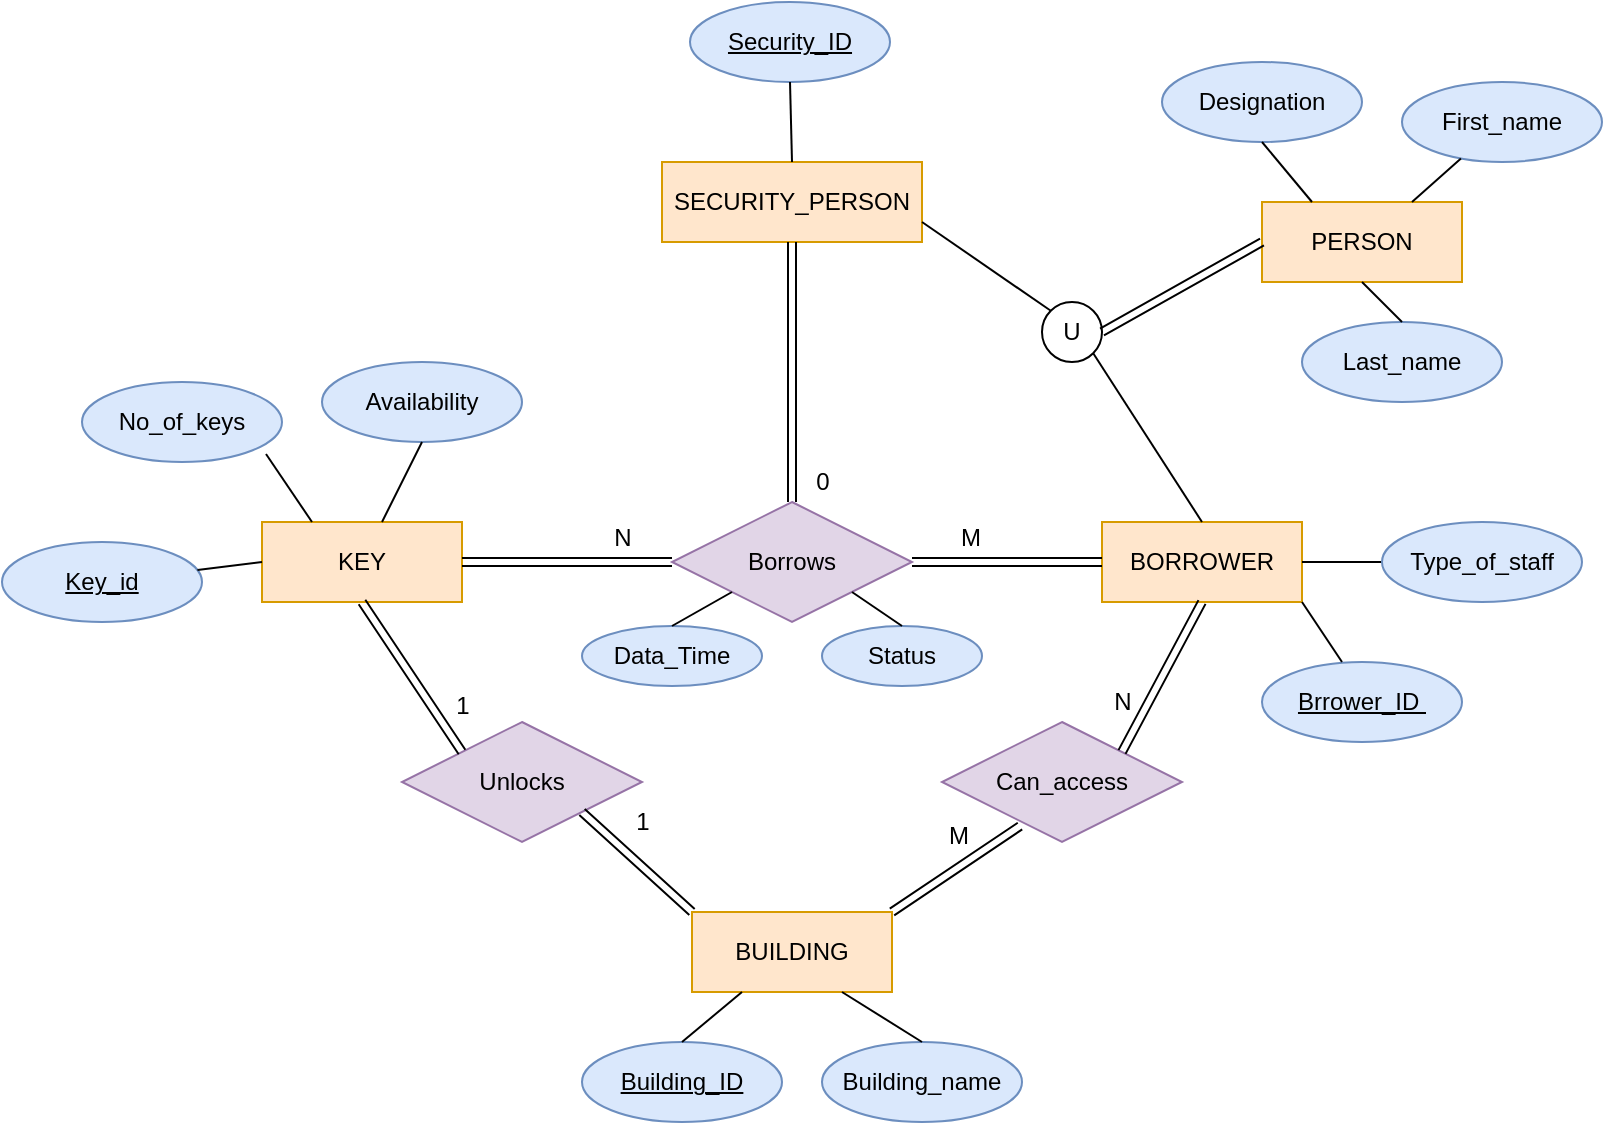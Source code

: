<mxfile version="13.3.0" type="device"><diagram id="C5RBs43oDa-KdzZeNtuy" name="Page-1"><mxGraphModel dx="1422" dy="745" grid="1" gridSize="10" guides="1" tooltips="1" connect="1" arrows="1" fold="1" page="1" pageScale="1" pageWidth="1169" pageHeight="827" math="0" shadow="0"><root><mxCell id="WIyWlLk6GJQsqaUBKTNV-0"/><mxCell id="WIyWlLk6GJQsqaUBKTNV-1" parent="WIyWlLk6GJQsqaUBKTNV-0"/><mxCell id="yvYBeR_dejq_XrhqxJQM-0" value="Borrows" style="shape=rhombus;perimeter=rhombusPerimeter;whiteSpace=wrap;html=1;align=center;fillColor=#e1d5e7;strokeColor=#9673a6;" vertex="1" parent="WIyWlLk6GJQsqaUBKTNV-1"><mxGeometry x="520" y="400" width="120" height="60" as="geometry"/></mxCell><mxCell id="yvYBeR_dejq_XrhqxJQM-1" value="BORROWER" style="whiteSpace=wrap;html=1;align=center;fillColor=#ffe6cc;strokeColor=#d79b00;" vertex="1" parent="WIyWlLk6GJQsqaUBKTNV-1"><mxGeometry x="735" y="410" width="100" height="40" as="geometry"/></mxCell><mxCell id="yvYBeR_dejq_XrhqxJQM-2" value="KEY" style="whiteSpace=wrap;html=1;align=center;labelBackgroundColor=none;labelBorderColor=none;fillColor=#ffe6cc;strokeColor=#d79b00;" vertex="1" parent="WIyWlLk6GJQsqaUBKTNV-1"><mxGeometry x="315" y="410" width="100" height="40" as="geometry"/></mxCell><mxCell id="yvYBeR_dejq_XrhqxJQM-3" value="SECURITY_PERSON" style="whiteSpace=wrap;html=1;align=center;fillColor=#ffe6cc;strokeColor=#d79b00;" vertex="1" parent="WIyWlLk6GJQsqaUBKTNV-1"><mxGeometry x="515" y="230" width="130" height="40" as="geometry"/></mxCell><mxCell id="yvYBeR_dejq_XrhqxJQM-4" value="BUILDING" style="whiteSpace=wrap;html=1;align=center;fillColor=#ffe6cc;strokeColor=#d79b00;" vertex="1" parent="WIyWlLk6GJQsqaUBKTNV-1"><mxGeometry x="530" y="605" width="100" height="40" as="geometry"/></mxCell><mxCell id="yvYBeR_dejq_XrhqxJQM-5" value="PERSON" style="whiteSpace=wrap;html=1;align=center;fillColor=#ffe6cc;strokeColor=#d79b00;" vertex="1" parent="WIyWlLk6GJQsqaUBKTNV-1"><mxGeometry x="815" y="250" width="100" height="40" as="geometry"/></mxCell><mxCell id="yvYBeR_dejq_XrhqxJQM-6" value="U" style="ellipse;whiteSpace=wrap;html=1;aspect=fixed;" vertex="1" parent="WIyWlLk6GJQsqaUBKTNV-1"><mxGeometry x="705" y="300" width="30" height="30" as="geometry"/></mxCell><mxCell id="yvYBeR_dejq_XrhqxJQM-7" value="" style="shape=link;html=1;entryX=0;entryY=0.5;entryDx=0;entryDy=0;exitX=1;exitY=0.5;exitDx=0;exitDy=0;" edge="1" parent="WIyWlLk6GJQsqaUBKTNV-1" source="yvYBeR_dejq_XrhqxJQM-6" target="yvYBeR_dejq_XrhqxJQM-5"><mxGeometry width="50" height="50" relative="1" as="geometry"><mxPoint x="555" y="450" as="sourcePoint"/><mxPoint x="605" y="400" as="targetPoint"/></mxGeometry></mxCell><mxCell id="yvYBeR_dejq_XrhqxJQM-15" value="" style="shape=link;html=1;entryX=0.5;entryY=1;entryDx=0;entryDy=0;" edge="1" parent="WIyWlLk6GJQsqaUBKTNV-1" source="yvYBeR_dejq_XrhqxJQM-0" target="yvYBeR_dejq_XrhqxJQM-3"><mxGeometry width="50" height="50" relative="1" as="geometry"><mxPoint x="555" y="450" as="sourcePoint"/><mxPoint x="605" y="400" as="targetPoint"/></mxGeometry></mxCell><mxCell id="yvYBeR_dejq_XrhqxJQM-18" value="" style="shape=link;html=1;exitX=1;exitY=0.5;exitDx=0;exitDy=0;" edge="1" parent="WIyWlLk6GJQsqaUBKTNV-1" source="yvYBeR_dejq_XrhqxJQM-2" target="yvYBeR_dejq_XrhqxJQM-0"><mxGeometry width="50" height="50" relative="1" as="geometry"><mxPoint x="555" y="450" as="sourcePoint"/><mxPoint x="605" y="400" as="targetPoint"/></mxGeometry></mxCell><mxCell id="yvYBeR_dejq_XrhqxJQM-19" value="" style="shape=link;html=1;entryX=0;entryY=0.5;entryDx=0;entryDy=0;exitX=1;exitY=0.5;exitDx=0;exitDy=0;" edge="1" parent="WIyWlLk6GJQsqaUBKTNV-1" source="yvYBeR_dejq_XrhqxJQM-0" target="yvYBeR_dejq_XrhqxJQM-1"><mxGeometry width="50" height="50" relative="1" as="geometry"><mxPoint x="655" y="470" as="sourcePoint"/><mxPoint x="605" y="400" as="targetPoint"/></mxGeometry></mxCell><mxCell id="yvYBeR_dejq_XrhqxJQM-20" value="Unlocks" style="shape=rhombus;perimeter=rhombusPerimeter;whiteSpace=wrap;html=1;align=center;fillColor=#e1d5e7;strokeColor=#9673a6;" vertex="1" parent="WIyWlLk6GJQsqaUBKTNV-1"><mxGeometry x="385" y="510" width="120" height="60" as="geometry"/></mxCell><mxCell id="yvYBeR_dejq_XrhqxJQM-21" value="Can_access" style="shape=rhombus;perimeter=rhombusPerimeter;whiteSpace=wrap;html=1;align=center;fillColor=#e1d5e7;strokeColor=#9673a6;" vertex="1" parent="WIyWlLk6GJQsqaUBKTNV-1"><mxGeometry x="655" y="510" width="120" height="60" as="geometry"/></mxCell><mxCell id="yvYBeR_dejq_XrhqxJQM-22" value="" style="shape=link;html=1;exitX=1;exitY=0;exitDx=0;exitDy=0;entryX=0.5;entryY=1;entryDx=0;entryDy=0;" edge="1" parent="WIyWlLk6GJQsqaUBKTNV-1" source="yvYBeR_dejq_XrhqxJQM-21" target="yvYBeR_dejq_XrhqxJQM-1"><mxGeometry width="50" height="50" relative="1" as="geometry"><mxPoint x="555" y="450" as="sourcePoint"/><mxPoint x="605" y="400" as="targetPoint"/></mxGeometry></mxCell><mxCell id="yvYBeR_dejq_XrhqxJQM-23" value="" style="shape=link;html=1;exitX=1;exitY=0;exitDx=0;exitDy=0;entryX=0.325;entryY=0.867;entryDx=0;entryDy=0;entryPerimeter=0;" edge="1" parent="WIyWlLk6GJQsqaUBKTNV-1" source="yvYBeR_dejq_XrhqxJQM-4" target="yvYBeR_dejq_XrhqxJQM-21"><mxGeometry width="50" height="50" relative="1" as="geometry"><mxPoint x="555" y="450" as="sourcePoint"/><mxPoint x="605" y="400" as="targetPoint"/></mxGeometry></mxCell><mxCell id="yvYBeR_dejq_XrhqxJQM-24" value="" style="shape=link;html=1;exitX=1;exitY=1;exitDx=0;exitDy=0;entryX=0;entryY=0;entryDx=0;entryDy=0;" edge="1" parent="WIyWlLk6GJQsqaUBKTNV-1" source="yvYBeR_dejq_XrhqxJQM-20" target="yvYBeR_dejq_XrhqxJQM-4"><mxGeometry width="50" height="50" relative="1" as="geometry"><mxPoint x="555" y="450" as="sourcePoint"/><mxPoint x="605" y="400" as="targetPoint"/></mxGeometry></mxCell><mxCell id="yvYBeR_dejq_XrhqxJQM-25" value="" style="shape=link;html=1;exitX=0.5;exitY=1;exitDx=0;exitDy=0;entryX=0;entryY=0;entryDx=0;entryDy=0;" edge="1" parent="WIyWlLk6GJQsqaUBKTNV-1" source="yvYBeR_dejq_XrhqxJQM-2" target="yvYBeR_dejq_XrhqxJQM-20"><mxGeometry width="50" height="50" relative="1" as="geometry"><mxPoint x="555" y="450" as="sourcePoint"/><mxPoint x="605" y="400" as="targetPoint"/></mxGeometry></mxCell><mxCell id="yvYBeR_dejq_XrhqxJQM-26" value="1" style="text;html=1;align=center;verticalAlign=middle;resizable=0;points=[];autosize=1;" vertex="1" parent="WIyWlLk6GJQsqaUBKTNV-1"><mxGeometry x="405" y="492" width="20" height="20" as="geometry"/></mxCell><mxCell id="yvYBeR_dejq_XrhqxJQM-28" value="1" style="text;html=1;align=center;verticalAlign=middle;resizable=0;points=[];autosize=1;" vertex="1" parent="WIyWlLk6GJQsqaUBKTNV-1"><mxGeometry x="495" y="550" width="20" height="20" as="geometry"/></mxCell><mxCell id="yvYBeR_dejq_XrhqxJQM-32" value="M" style="text;html=1;align=center;verticalAlign=middle;resizable=0;points=[];autosize=1;" vertex="1" parent="WIyWlLk6GJQsqaUBKTNV-1"><mxGeometry x="648" y="557" width="30" height="20" as="geometry"/></mxCell><mxCell id="yvYBeR_dejq_XrhqxJQM-33" value="N" style="text;html=1;align=center;verticalAlign=middle;resizable=0;points=[];autosize=1;" vertex="1" parent="WIyWlLk6GJQsqaUBKTNV-1"><mxGeometry x="735" y="490" width="20" height="20" as="geometry"/></mxCell><mxCell id="yvYBeR_dejq_XrhqxJQM-34" value="M" style="text;html=1;align=center;verticalAlign=middle;resizable=0;points=[];autosize=1;" vertex="1" parent="WIyWlLk6GJQsqaUBKTNV-1"><mxGeometry x="654" y="408" width="30" height="20" as="geometry"/></mxCell><mxCell id="yvYBeR_dejq_XrhqxJQM-36" value="N" style="text;html=1;align=center;verticalAlign=middle;resizable=0;points=[];autosize=1;" vertex="1" parent="WIyWlLk6GJQsqaUBKTNV-1"><mxGeometry x="485" y="408" width="20" height="20" as="geometry"/></mxCell><mxCell id="yvYBeR_dejq_XrhqxJQM-37" value="0" style="text;html=1;align=center;verticalAlign=middle;resizable=0;points=[];autosize=1;" vertex="1" parent="WIyWlLk6GJQsqaUBKTNV-1"><mxGeometry x="585" y="380" width="20" height="20" as="geometry"/></mxCell><mxCell id="yvYBeR_dejq_XrhqxJQM-38" value="" style="endArrow=none;html=1;entryX=1;entryY=1;entryDx=0;entryDy=0;exitX=0.5;exitY=0;exitDx=0;exitDy=0;" edge="1" parent="WIyWlLk6GJQsqaUBKTNV-1" source="yvYBeR_dejq_XrhqxJQM-1" target="yvYBeR_dejq_XrhqxJQM-6"><mxGeometry width="50" height="50" relative="1" as="geometry"><mxPoint x="555" y="450" as="sourcePoint"/><mxPoint x="605" y="400" as="targetPoint"/></mxGeometry></mxCell><mxCell id="yvYBeR_dejq_XrhqxJQM-39" value="" style="endArrow=none;html=1;entryX=1;entryY=0.75;entryDx=0;entryDy=0;exitX=0;exitY=0;exitDx=0;exitDy=0;" edge="1" parent="WIyWlLk6GJQsqaUBKTNV-1" source="yvYBeR_dejq_XrhqxJQM-6" target="yvYBeR_dejq_XrhqxJQM-3"><mxGeometry width="50" height="50" relative="1" as="geometry"><mxPoint x="555" y="450" as="sourcePoint"/><mxPoint x="605" y="400" as="targetPoint"/></mxGeometry></mxCell><mxCell id="yvYBeR_dejq_XrhqxJQM-43" value="Key_id" style="ellipse;whiteSpace=wrap;html=1;align=center;fontStyle=4;fillColor=#dae8fc;strokeColor=#6c8ebf;" vertex="1" parent="WIyWlLk6GJQsqaUBKTNV-1"><mxGeometry x="185" y="420" width="100" height="40" as="geometry"/></mxCell><mxCell id="yvYBeR_dejq_XrhqxJQM-44" value="No_of_keys" style="ellipse;whiteSpace=wrap;html=1;align=center;fillColor=#dae8fc;strokeColor=#6c8ebf;" vertex="1" parent="WIyWlLk6GJQsqaUBKTNV-1"><mxGeometry x="225" y="340" width="100" height="40" as="geometry"/></mxCell><mxCell id="yvYBeR_dejq_XrhqxJQM-45" value="Availability" style="ellipse;whiteSpace=wrap;html=1;align=center;fillColor=#dae8fc;strokeColor=#6c8ebf;" vertex="1" parent="WIyWlLk6GJQsqaUBKTNV-1"><mxGeometry x="345" y="330" width="100" height="40" as="geometry"/></mxCell><mxCell id="yvYBeR_dejq_XrhqxJQM-46" value="" style="endArrow=none;html=1;exitX=0.5;exitY=1;exitDx=0;exitDy=0;" edge="1" parent="WIyWlLk6GJQsqaUBKTNV-1" source="yvYBeR_dejq_XrhqxJQM-45" target="yvYBeR_dejq_XrhqxJQM-2"><mxGeometry width="50" height="50" relative="1" as="geometry"><mxPoint x="555" y="580" as="sourcePoint"/><mxPoint x="605" y="530" as="targetPoint"/></mxGeometry></mxCell><mxCell id="yvYBeR_dejq_XrhqxJQM-47" value="" style="endArrow=none;html=1;exitX=0.92;exitY=0.9;exitDx=0;exitDy=0;exitPerimeter=0;entryX=0.25;entryY=0;entryDx=0;entryDy=0;" edge="1" parent="WIyWlLk6GJQsqaUBKTNV-1" source="yvYBeR_dejq_XrhqxJQM-44" target="yvYBeR_dejq_XrhqxJQM-2"><mxGeometry width="50" height="50" relative="1" as="geometry"><mxPoint x="555" y="580" as="sourcePoint"/><mxPoint x="605" y="530" as="targetPoint"/></mxGeometry></mxCell><mxCell id="yvYBeR_dejq_XrhqxJQM-48" value="" style="endArrow=none;html=1;entryX=0;entryY=0.5;entryDx=0;entryDy=0;" edge="1" parent="WIyWlLk6GJQsqaUBKTNV-1" source="yvYBeR_dejq_XrhqxJQM-43" target="yvYBeR_dejq_XrhqxJQM-2"><mxGeometry width="50" height="50" relative="1" as="geometry"><mxPoint x="555" y="580" as="sourcePoint"/><mxPoint x="605" y="530" as="targetPoint"/></mxGeometry></mxCell><mxCell id="yvYBeR_dejq_XrhqxJQM-49" value="Security_ID" style="ellipse;whiteSpace=wrap;html=1;align=center;fontStyle=4;fillColor=#dae8fc;strokeColor=#6c8ebf;" vertex="1" parent="WIyWlLk6GJQsqaUBKTNV-1"><mxGeometry x="529" y="150" width="100" height="40" as="geometry"/></mxCell><mxCell id="yvYBeR_dejq_XrhqxJQM-50" value="Brrower_ID&amp;nbsp;" style="ellipse;whiteSpace=wrap;html=1;align=center;fontStyle=4;fillColor=#dae8fc;strokeColor=#6c8ebf;" vertex="1" parent="WIyWlLk6GJQsqaUBKTNV-1"><mxGeometry x="815" y="480" width="100" height="40" as="geometry"/></mxCell><mxCell id="yvYBeR_dejq_XrhqxJQM-51" value="Building_ID" style="ellipse;whiteSpace=wrap;html=1;align=center;fontStyle=4;fillColor=#dae8fc;strokeColor=#6c8ebf;" vertex="1" parent="WIyWlLk6GJQsqaUBKTNV-1"><mxGeometry x="475" y="670" width="100" height="40" as="geometry"/></mxCell><mxCell id="yvYBeR_dejq_XrhqxJQM-52" value="Last_name" style="ellipse;whiteSpace=wrap;html=1;align=center;fillColor=#dae8fc;strokeColor=#6c8ebf;" vertex="1" parent="WIyWlLk6GJQsqaUBKTNV-1"><mxGeometry x="835" y="310" width="100" height="40" as="geometry"/></mxCell><mxCell id="yvYBeR_dejq_XrhqxJQM-53" value="First_name" style="ellipse;whiteSpace=wrap;html=1;align=center;fillColor=#dae8fc;strokeColor=#6c8ebf;" vertex="1" parent="WIyWlLk6GJQsqaUBKTNV-1"><mxGeometry x="885" y="190" width="100" height="40" as="geometry"/></mxCell><mxCell id="yvYBeR_dejq_XrhqxJQM-54" value="Designation" style="ellipse;whiteSpace=wrap;html=1;align=center;fillColor=#dae8fc;strokeColor=#6c8ebf;" vertex="1" parent="WIyWlLk6GJQsqaUBKTNV-1"><mxGeometry x="765" y="180" width="100" height="40" as="geometry"/></mxCell><mxCell id="yvYBeR_dejq_XrhqxJQM-55" value="" style="endArrow=none;html=1;exitX=0.25;exitY=0;exitDx=0;exitDy=0;entryX=0.5;entryY=1;entryDx=0;entryDy=0;" edge="1" parent="WIyWlLk6GJQsqaUBKTNV-1" source="yvYBeR_dejq_XrhqxJQM-5" target="yvYBeR_dejq_XrhqxJQM-54"><mxGeometry width="50" height="50" relative="1" as="geometry"><mxPoint x="815" y="260" as="sourcePoint"/><mxPoint x="865" y="210" as="targetPoint"/></mxGeometry></mxCell><mxCell id="yvYBeR_dejq_XrhqxJQM-56" value="" style="endArrow=none;html=1;entryX=0.5;entryY=1;entryDx=0;entryDy=0;exitX=0.5;exitY=0;exitDx=0;exitDy=0;" edge="1" parent="WIyWlLk6GJQsqaUBKTNV-1" source="yvYBeR_dejq_XrhqxJQM-52" target="yvYBeR_dejq_XrhqxJQM-5"><mxGeometry width="50" height="50" relative="1" as="geometry"><mxPoint x="855" y="330" as="sourcePoint"/><mxPoint x="905" y="280" as="targetPoint"/></mxGeometry></mxCell><mxCell id="yvYBeR_dejq_XrhqxJQM-57" value="" style="endArrow=none;html=1;exitX=0.75;exitY=0;exitDx=0;exitDy=0;" edge="1" parent="WIyWlLk6GJQsqaUBKTNV-1" source="yvYBeR_dejq_XrhqxJQM-5" target="yvYBeR_dejq_XrhqxJQM-53"><mxGeometry width="50" height="50" relative="1" as="geometry"><mxPoint x="885" y="275" as="sourcePoint"/><mxPoint x="935" y="225" as="targetPoint"/></mxGeometry></mxCell><mxCell id="yvYBeR_dejq_XrhqxJQM-59" value="" style="endArrow=none;html=1;entryX=1;entryY=1;entryDx=0;entryDy=0;exitX=0.4;exitY=0;exitDx=0;exitDy=0;exitPerimeter=0;" edge="1" parent="WIyWlLk6GJQsqaUBKTNV-1" source="yvYBeR_dejq_XrhqxJQM-50" target="yvYBeR_dejq_XrhqxJQM-1"><mxGeometry width="50" height="50" relative="1" as="geometry"><mxPoint x="555" y="500" as="sourcePoint"/><mxPoint x="605" y="450" as="targetPoint"/></mxGeometry></mxCell><mxCell id="yvYBeR_dejq_XrhqxJQM-63" value="" style="endArrow=none;html=1;entryX=0.5;entryY=1;entryDx=0;entryDy=0;exitX=0.5;exitY=0;exitDx=0;exitDy=0;" edge="1" parent="WIyWlLk6GJQsqaUBKTNV-1" source="yvYBeR_dejq_XrhqxJQM-3" target="yvYBeR_dejq_XrhqxJQM-49"><mxGeometry width="50" height="50" relative="1" as="geometry"><mxPoint x="555" y="480" as="sourcePoint"/><mxPoint x="605" y="430" as="targetPoint"/></mxGeometry></mxCell><mxCell id="yvYBeR_dejq_XrhqxJQM-65" value="" style="endArrow=none;html=1;entryX=0;entryY=0.5;entryDx=0;entryDy=0;exitX=1;exitY=0.5;exitDx=0;exitDy=0;" edge="1" parent="WIyWlLk6GJQsqaUBKTNV-1" source="yvYBeR_dejq_XrhqxJQM-1" target="yvYBeR_dejq_XrhqxJQM-67"><mxGeometry width="50" height="50" relative="1" as="geometry"><mxPoint x="555" y="480" as="sourcePoint"/><mxPoint x="865" y="430" as="targetPoint"/></mxGeometry></mxCell><mxCell id="yvYBeR_dejq_XrhqxJQM-67" value="&lt;span&gt;Type_of_staff&lt;/span&gt;" style="ellipse;whiteSpace=wrap;html=1;align=center;fillColor=#dae8fc;strokeColor=#6c8ebf;" vertex="1" parent="WIyWlLk6GJQsqaUBKTNV-1"><mxGeometry x="875" y="410" width="100" height="40" as="geometry"/></mxCell><mxCell id="yvYBeR_dejq_XrhqxJQM-68" value="Building_name" style="ellipse;whiteSpace=wrap;html=1;align=center;fillColor=#dae8fc;strokeColor=#6c8ebf;" vertex="1" parent="WIyWlLk6GJQsqaUBKTNV-1"><mxGeometry x="595" y="670" width="100" height="40" as="geometry"/></mxCell><mxCell id="yvYBeR_dejq_XrhqxJQM-69" value="" style="endArrow=none;html=1;exitX=0.5;exitY=0;exitDx=0;exitDy=0;entryX=0.75;entryY=1;entryDx=0;entryDy=0;" edge="1" parent="WIyWlLk6GJQsqaUBKTNV-1" source="yvYBeR_dejq_XrhqxJQM-68" target="yvYBeR_dejq_XrhqxJQM-4"><mxGeometry width="50" height="50" relative="1" as="geometry"><mxPoint x="555" y="480" as="sourcePoint"/><mxPoint x="605" y="430" as="targetPoint"/></mxGeometry></mxCell><mxCell id="yvYBeR_dejq_XrhqxJQM-70" value="" style="endArrow=none;html=1;exitX=0.5;exitY=0;exitDx=0;exitDy=0;entryX=0.25;entryY=1;entryDx=0;entryDy=0;" edge="1" parent="WIyWlLk6GJQsqaUBKTNV-1" source="yvYBeR_dejq_XrhqxJQM-51" target="yvYBeR_dejq_XrhqxJQM-4"><mxGeometry width="50" height="50" relative="1" as="geometry"><mxPoint x="555" y="480" as="sourcePoint"/><mxPoint x="605" y="430" as="targetPoint"/></mxGeometry></mxCell><mxCell id="yvYBeR_dejq_XrhqxJQM-71" value="Status" style="ellipse;whiteSpace=wrap;html=1;align=center;fillColor=#dae8fc;strokeColor=#6c8ebf;" vertex="1" parent="WIyWlLk6GJQsqaUBKTNV-1"><mxGeometry x="595" y="462" width="80" height="30" as="geometry"/></mxCell><mxCell id="yvYBeR_dejq_XrhqxJQM-72" value="Data_Time" style="ellipse;whiteSpace=wrap;html=1;align=center;fillColor=#dae8fc;strokeColor=#6c8ebf;" vertex="1" parent="WIyWlLk6GJQsqaUBKTNV-1"><mxGeometry x="475" y="462" width="90" height="30" as="geometry"/></mxCell><mxCell id="yvYBeR_dejq_XrhqxJQM-73" value="" style="endArrow=none;html=1;exitX=0.5;exitY=0;exitDx=0;exitDy=0;entryX=1;entryY=1;entryDx=0;entryDy=0;" edge="1" parent="WIyWlLk6GJQsqaUBKTNV-1" source="yvYBeR_dejq_XrhqxJQM-71" target="yvYBeR_dejq_XrhqxJQM-0"><mxGeometry width="50" height="50" relative="1" as="geometry"><mxPoint x="555" y="480" as="sourcePoint"/><mxPoint x="605" y="430" as="targetPoint"/></mxGeometry></mxCell><mxCell id="yvYBeR_dejq_XrhqxJQM-74" value="" style="endArrow=none;html=1;exitX=0.5;exitY=0;exitDx=0;exitDy=0;entryX=0;entryY=1;entryDx=0;entryDy=0;" edge="1" parent="WIyWlLk6GJQsqaUBKTNV-1" source="yvYBeR_dejq_XrhqxJQM-72" target="yvYBeR_dejq_XrhqxJQM-0"><mxGeometry width="50" height="50" relative="1" as="geometry"><mxPoint x="555" y="480" as="sourcePoint"/><mxPoint x="555" y="440" as="targetPoint"/></mxGeometry></mxCell></root></mxGraphModel></diagram></mxfile>